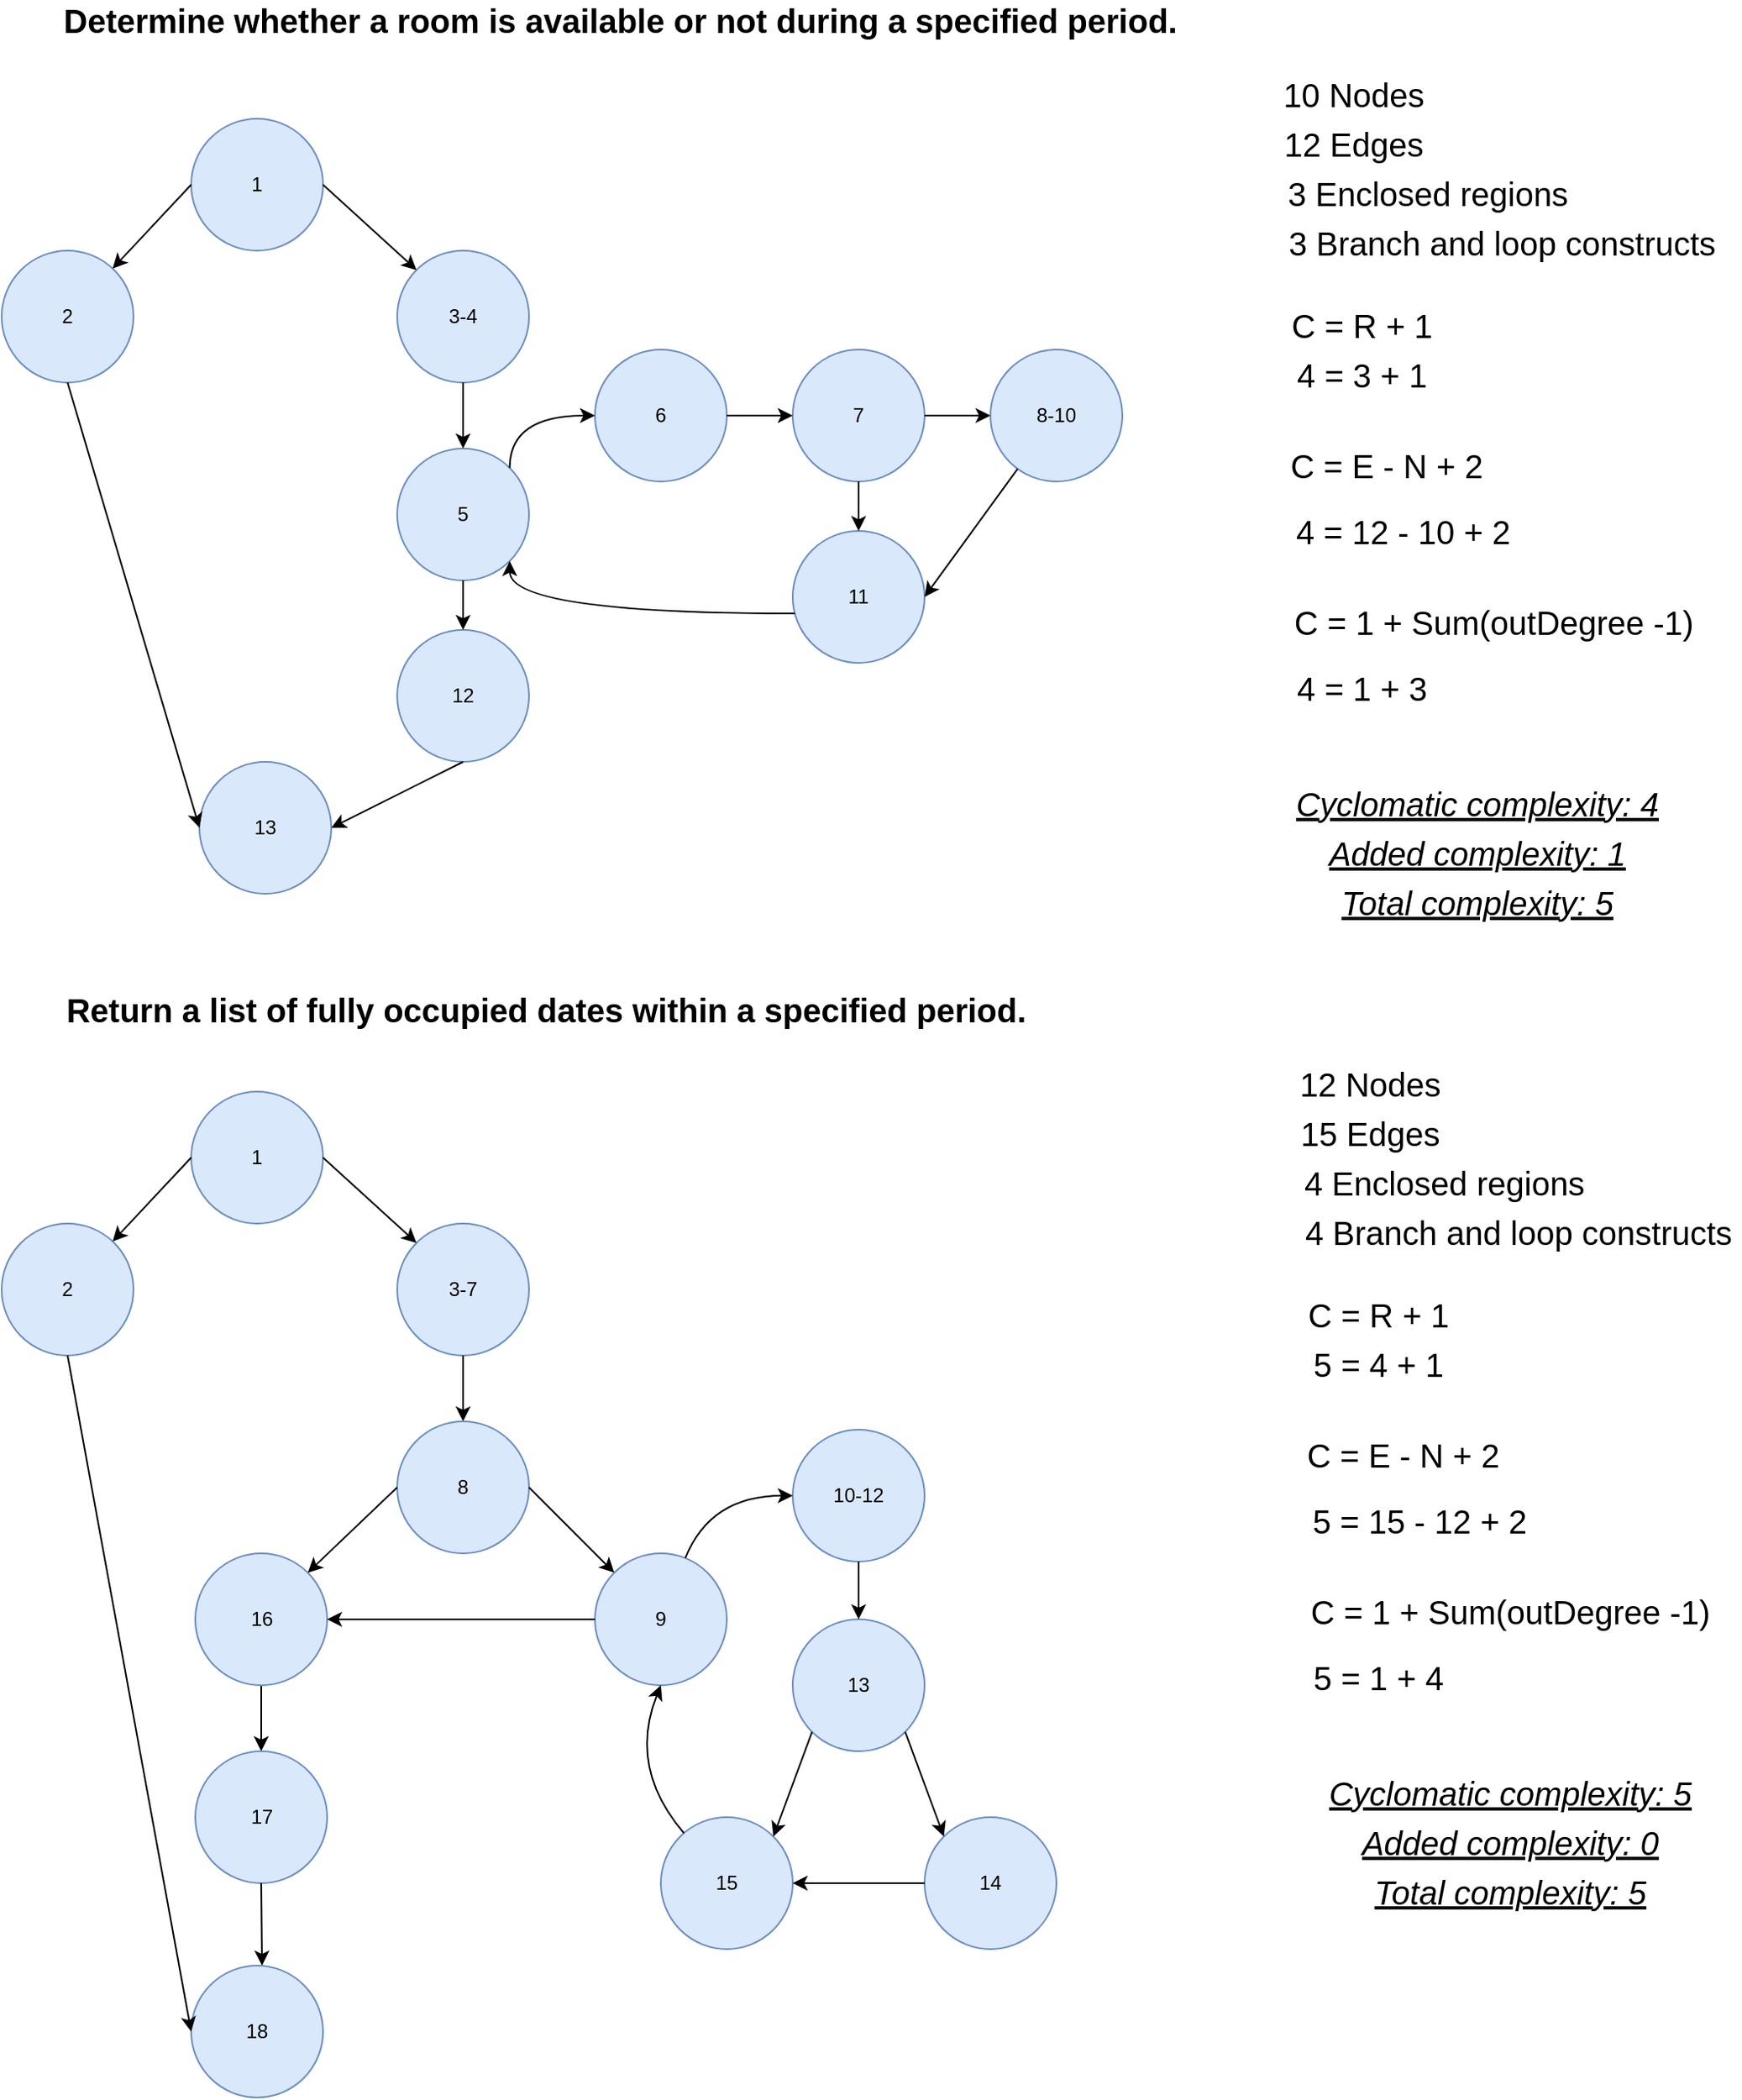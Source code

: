<mxfile version="15.8.3" type="device"><diagram id="lIXuhGy_UBxZb8Tt4jsy" name="Page-1"><mxGraphModel dx="997" dy="559" grid="1" gridSize="10" guides="1" tooltips="1" connect="1" arrows="1" fold="1" page="1" pageScale="1" pageWidth="1100" pageHeight="1400" math="0" shadow="0"><root><mxCell id="0"/><mxCell id="1" parent="0"/><mxCell id="aryTqLgKdSq_h3-HGxqu-1" value="1" style="ellipse;whiteSpace=wrap;html=1;aspect=fixed;fillColor=#dae8fc;strokeColor=#6c8ebf;" parent="1" vertex="1"><mxGeometry x="115" y="130" width="80" height="80" as="geometry"/></mxCell><mxCell id="aryTqLgKdSq_h3-HGxqu-2" value="2" style="ellipse;whiteSpace=wrap;html=1;aspect=fixed;fillColor=#dae8fc;strokeColor=#6c8ebf;" parent="1" vertex="1"><mxGeometry y="210" width="80" height="80" as="geometry"/></mxCell><mxCell id="aryTqLgKdSq_h3-HGxqu-4" value="3-4" style="ellipse;whiteSpace=wrap;html=1;aspect=fixed;fillColor=#dae8fc;strokeColor=#6c8ebf;" parent="1" vertex="1"><mxGeometry x="240" y="210" width="80" height="80" as="geometry"/></mxCell><mxCell id="aryTqLgKdSq_h3-HGxqu-6" value="6" style="ellipse;whiteSpace=wrap;html=1;aspect=fixed;fillColor=#dae8fc;strokeColor=#6c8ebf;" parent="1" vertex="1"><mxGeometry x="360" y="270" width="80" height="80" as="geometry"/></mxCell><mxCell id="aryTqLgKdSq_h3-HGxqu-8" value="5" style="ellipse;whiteSpace=wrap;html=1;aspect=fixed;fillColor=#dae8fc;strokeColor=#6c8ebf;" parent="1" vertex="1"><mxGeometry x="240" y="330" width="80" height="80" as="geometry"/></mxCell><mxCell id="aryTqLgKdSq_h3-HGxqu-11" value="12" style="ellipse;whiteSpace=wrap;html=1;aspect=fixed;fillColor=#dae8fc;strokeColor=#6c8ebf;" parent="1" vertex="1"><mxGeometry x="240" y="440" width="80" height="80" as="geometry"/></mxCell><mxCell id="aryTqLgKdSq_h3-HGxqu-14" value="" style="endArrow=classic;html=1;rounded=0;exitX=0;exitY=0.5;exitDx=0;exitDy=0;" parent="1" source="aryTqLgKdSq_h3-HGxqu-1" target="aryTqLgKdSq_h3-HGxqu-2" edge="1"><mxGeometry width="50" height="50" relative="1" as="geometry"><mxPoint x="20" y="180" as="sourcePoint"/><mxPoint x="70" y="130" as="targetPoint"/></mxGeometry></mxCell><mxCell id="aryTqLgKdSq_h3-HGxqu-15" value="" style="endArrow=classic;html=1;rounded=0;exitX=1;exitY=0.5;exitDx=0;exitDy=0;entryX=0;entryY=0;entryDx=0;entryDy=0;" parent="1" source="aryTqLgKdSq_h3-HGxqu-1" target="aryTqLgKdSq_h3-HGxqu-4" edge="1"><mxGeometry width="50" height="50" relative="1" as="geometry"><mxPoint x="125" y="180" as="sourcePoint"/><mxPoint x="77.358" y="230.819" as="targetPoint"/></mxGeometry></mxCell><mxCell id="aryTqLgKdSq_h3-HGxqu-16" value="" style="endArrow=classic;html=1;rounded=0;exitX=0.5;exitY=1;exitDx=0;exitDy=0;entryX=0.5;entryY=0;entryDx=0;entryDy=0;" parent="1" source="aryTqLgKdSq_h3-HGxqu-4" target="aryTqLgKdSq_h3-HGxqu-8" edge="1"><mxGeometry width="50" height="50" relative="1" as="geometry"><mxPoint x="205" y="180" as="sourcePoint"/><mxPoint x="261.716" y="231.716" as="targetPoint"/></mxGeometry></mxCell><mxCell id="aryTqLgKdSq_h3-HGxqu-20" value="" style="endArrow=classic;html=1;rounded=0;exitX=0.5;exitY=1;exitDx=0;exitDy=0;entryX=0.5;entryY=0;entryDx=0;entryDy=0;" parent="1" source="aryTqLgKdSq_h3-HGxqu-8" target="aryTqLgKdSq_h3-HGxqu-11" edge="1"><mxGeometry width="50" height="50" relative="1" as="geometry"><mxPoint x="290" y="300" as="sourcePoint"/><mxPoint x="290" y="340" as="targetPoint"/></mxGeometry></mxCell><mxCell id="aryTqLgKdSq_h3-HGxqu-21" value="" style="endArrow=classic;html=1;rounded=0;exitX=1;exitY=0;exitDx=0;exitDy=0;entryX=0;entryY=0.5;entryDx=0;entryDy=0;edgeStyle=orthogonalEdgeStyle;curved=1;" parent="1" source="aryTqLgKdSq_h3-HGxqu-8" target="aryTqLgKdSq_h3-HGxqu-6" edge="1"><mxGeometry width="50" height="50" relative="1" as="geometry"><mxPoint x="290" y="420" as="sourcePoint"/><mxPoint x="208.284" y="491.716" as="targetPoint"/><Array as="points"><mxPoint x="308" y="310"/></Array></mxGeometry></mxCell><mxCell id="aryTqLgKdSq_h3-HGxqu-22" value="7" style="ellipse;whiteSpace=wrap;html=1;aspect=fixed;fillColor=#dae8fc;strokeColor=#6c8ebf;" parent="1" vertex="1"><mxGeometry x="480" y="270" width="80" height="80" as="geometry"/></mxCell><mxCell id="aryTqLgKdSq_h3-HGxqu-23" value="" style="endArrow=classic;html=1;rounded=0;exitX=1;exitY=0.5;exitDx=0;exitDy=0;entryX=0;entryY=0.5;entryDx=0;entryDy=0;" parent="1" source="aryTqLgKdSq_h3-HGxqu-6" target="aryTqLgKdSq_h3-HGxqu-22" edge="1"><mxGeometry width="50" height="50" relative="1" as="geometry"><mxPoint x="330" y="440" as="sourcePoint"/><mxPoint x="410" y="320" as="targetPoint"/></mxGeometry></mxCell><mxCell id="aryTqLgKdSq_h3-HGxqu-24" value="8-10" style="ellipse;whiteSpace=wrap;html=1;aspect=fixed;fillColor=#dae8fc;strokeColor=#6c8ebf;" parent="1" vertex="1"><mxGeometry x="600" y="270" width="80" height="80" as="geometry"/></mxCell><mxCell id="aryTqLgKdSq_h3-HGxqu-25" value="11" style="ellipse;whiteSpace=wrap;html=1;aspect=fixed;fillColor=#dae8fc;strokeColor=#6c8ebf;" parent="1" vertex="1"><mxGeometry x="480" y="380" width="80" height="80" as="geometry"/></mxCell><mxCell id="aryTqLgKdSq_h3-HGxqu-26" value="" style="endArrow=classic;html=1;rounded=0;exitX=1;exitY=0.5;exitDx=0;exitDy=0;entryX=0;entryY=0.5;entryDx=0;entryDy=0;" parent="1" source="aryTqLgKdSq_h3-HGxqu-22" target="aryTqLgKdSq_h3-HGxqu-24" edge="1"><mxGeometry width="50" height="50" relative="1" as="geometry"><mxPoint x="450" y="360" as="sourcePoint"/><mxPoint x="520" y="390" as="targetPoint"/></mxGeometry></mxCell><mxCell id="aryTqLgKdSq_h3-HGxqu-28" value="" style="endArrow=classic;html=1;rounded=0;exitX=0.5;exitY=1;exitDx=0;exitDy=0;entryX=0.5;entryY=0;entryDx=0;entryDy=0;" parent="1" source="aryTqLgKdSq_h3-HGxqu-22" target="aryTqLgKdSq_h3-HGxqu-25" edge="1"><mxGeometry width="50" height="50" relative="1" as="geometry"><mxPoint x="530" y="360" as="sourcePoint"/><mxPoint x="530" y="400" as="targetPoint"/></mxGeometry></mxCell><mxCell id="aryTqLgKdSq_h3-HGxqu-29" value="" style="endArrow=classic;html=1;rounded=0;entryX=1;entryY=0.5;entryDx=0;entryDy=0;" parent="1" source="aryTqLgKdSq_h3-HGxqu-24" target="aryTqLgKdSq_h3-HGxqu-25" edge="1"><mxGeometry width="50" height="50" relative="1" as="geometry"><mxPoint x="501.716" y="348.284" as="sourcePoint"/><mxPoint x="438.284" y="411.716" as="targetPoint"/></mxGeometry></mxCell><mxCell id="aryTqLgKdSq_h3-HGxqu-30" value="13" style="ellipse;whiteSpace=wrap;html=1;aspect=fixed;fillColor=#dae8fc;strokeColor=#6c8ebf;" parent="1" vertex="1"><mxGeometry x="120" y="520" width="80" height="80" as="geometry"/></mxCell><mxCell id="aryTqLgKdSq_h3-HGxqu-31" value="" style="endArrow=classic;html=1;rounded=0;exitX=0.5;exitY=1;exitDx=0;exitDy=0;entryX=1;entryY=0.5;entryDx=0;entryDy=0;" parent="1" source="aryTqLgKdSq_h3-HGxqu-11" target="aryTqLgKdSq_h3-HGxqu-30" edge="1"><mxGeometry width="50" height="50" relative="1" as="geometry"><mxPoint x="250" y="380" as="sourcePoint"/><mxPoint x="205" y="380" as="targetPoint"/></mxGeometry></mxCell><mxCell id="aryTqLgKdSq_h3-HGxqu-32" value="" style="endArrow=classic;html=1;rounded=0;exitX=0.5;exitY=1;exitDx=0;exitDy=0;entryX=0;entryY=0.5;entryDx=0;entryDy=0;" parent="1" source="aryTqLgKdSq_h3-HGxqu-2" target="aryTqLgKdSq_h3-HGxqu-30" edge="1"><mxGeometry width="50" height="50" relative="1" as="geometry"><mxPoint x="125" y="180" as="sourcePoint"/><mxPoint x="77.358" y="230.819" as="targetPoint"/></mxGeometry></mxCell><mxCell id="aryTqLgKdSq_h3-HGxqu-33" value="&lt;font style=&quot;font-size: 20px&quot;&gt;&lt;b&gt;Determine whether a room is available or not during a specified period.&lt;/b&gt;&lt;/font&gt;" style="text;html=1;align=center;verticalAlign=middle;resizable=0;points=[];autosize=1;strokeColor=none;fillColor=none;" parent="1" vertex="1"><mxGeometry x="30" y="60" width="690" height="20" as="geometry"/></mxCell><mxCell id="aryTqLgKdSq_h3-HGxqu-34" value="&lt;font style=&quot;font-size: 20px&quot;&gt;&lt;b&gt;Return a list of fully occupied dates within a specified period.&lt;/b&gt;&lt;/font&gt;" style="text;html=1;align=center;verticalAlign=middle;resizable=0;points=[];autosize=1;strokeColor=none;fillColor=none;" parent="1" vertex="1"><mxGeometry x="30" y="660" width="600" height="20" as="geometry"/></mxCell><mxCell id="aryTqLgKdSq_h3-HGxqu-35" value="1" style="ellipse;whiteSpace=wrap;html=1;aspect=fixed;fillColor=#dae8fc;strokeColor=#6c8ebf;" parent="1" vertex="1"><mxGeometry x="115" y="720" width="80" height="80" as="geometry"/></mxCell><mxCell id="aryTqLgKdSq_h3-HGxqu-36" value="2" style="ellipse;whiteSpace=wrap;html=1;aspect=fixed;fillColor=#dae8fc;strokeColor=#6c8ebf;" parent="1" vertex="1"><mxGeometry y="800" width="80" height="80" as="geometry"/></mxCell><mxCell id="aryTqLgKdSq_h3-HGxqu-37" value="3-7" style="ellipse;whiteSpace=wrap;html=1;aspect=fixed;fillColor=#dae8fc;strokeColor=#6c8ebf;" parent="1" vertex="1"><mxGeometry x="240" y="800" width="80" height="80" as="geometry"/></mxCell><mxCell id="aryTqLgKdSq_h3-HGxqu-41" value="" style="endArrow=classic;html=1;rounded=0;exitX=0;exitY=0.5;exitDx=0;exitDy=0;" parent="1" source="aryTqLgKdSq_h3-HGxqu-35" target="aryTqLgKdSq_h3-HGxqu-36" edge="1"><mxGeometry width="50" height="50" relative="1" as="geometry"><mxPoint x="20" y="770" as="sourcePoint"/><mxPoint x="70" y="720" as="targetPoint"/></mxGeometry></mxCell><mxCell id="aryTqLgKdSq_h3-HGxqu-42" value="" style="endArrow=classic;html=1;rounded=0;exitX=1;exitY=0.5;exitDx=0;exitDy=0;entryX=0;entryY=0;entryDx=0;entryDy=0;" parent="1" source="aryTqLgKdSq_h3-HGxqu-35" target="aryTqLgKdSq_h3-HGxqu-37" edge="1"><mxGeometry width="50" height="50" relative="1" as="geometry"><mxPoint x="125" y="770" as="sourcePoint"/><mxPoint x="77.358" y="820.819" as="targetPoint"/></mxGeometry></mxCell><mxCell id="aryTqLgKdSq_h3-HGxqu-43" value="" style="endArrow=classic;html=1;rounded=0;exitX=0.5;exitY=1;exitDx=0;exitDy=0;entryX=0.5;entryY=0;entryDx=0;entryDy=0;" parent="1" source="aryTqLgKdSq_h3-HGxqu-37" target="aryTqLgKdSq_h3-HGxqu-57" edge="1"><mxGeometry width="50" height="50" relative="1" as="geometry"><mxPoint x="205" y="770" as="sourcePoint"/><mxPoint x="280" y="930" as="targetPoint"/></mxGeometry></mxCell><mxCell id="aryTqLgKdSq_h3-HGxqu-54" value="18" style="ellipse;whiteSpace=wrap;html=1;aspect=fixed;fillColor=#dae8fc;strokeColor=#6c8ebf;" parent="1" vertex="1"><mxGeometry x="115" y="1250" width="80" height="80" as="geometry"/></mxCell><mxCell id="aryTqLgKdSq_h3-HGxqu-55" value="" style="endArrow=classic;html=1;rounded=0;exitX=0.5;exitY=1;exitDx=0;exitDy=0;entryX=0.5;entryY=0;entryDx=0;entryDy=0;" parent="1" source="aryTqLgKdSq_h3-HGxqu-60" target="aryTqLgKdSq_h3-HGxqu-118" edge="1"><mxGeometry width="50" height="50" relative="1" as="geometry"><mxPoint x="157.5" y="1150" as="sourcePoint"/><mxPoint x="207.5" y="1120" as="targetPoint"/></mxGeometry></mxCell><mxCell id="aryTqLgKdSq_h3-HGxqu-56" value="" style="endArrow=classic;html=1;rounded=0;exitX=0.5;exitY=1;exitDx=0;exitDy=0;entryX=0;entryY=0.5;entryDx=0;entryDy=0;" parent="1" source="aryTqLgKdSq_h3-HGxqu-36" target="aryTqLgKdSq_h3-HGxqu-54" edge="1"><mxGeometry width="50" height="50" relative="1" as="geometry"><mxPoint x="125" y="770" as="sourcePoint"/><mxPoint x="77.358" y="820.819" as="targetPoint"/></mxGeometry></mxCell><mxCell id="aryTqLgKdSq_h3-HGxqu-57" value="8" style="ellipse;whiteSpace=wrap;html=1;aspect=fixed;fillColor=#dae8fc;strokeColor=#6c8ebf;" parent="1" vertex="1"><mxGeometry x="240" y="920" width="80" height="80" as="geometry"/></mxCell><mxCell id="aryTqLgKdSq_h3-HGxqu-58" value="9" style="ellipse;whiteSpace=wrap;html=1;aspect=fixed;fillColor=#dae8fc;strokeColor=#6c8ebf;" parent="1" vertex="1"><mxGeometry x="360" y="1000" width="80" height="80" as="geometry"/></mxCell><mxCell id="aryTqLgKdSq_h3-HGxqu-59" value="" style="endArrow=classic;html=1;rounded=0;exitX=1;exitY=0.5;exitDx=0;exitDy=0;entryX=0;entryY=0;entryDx=0;entryDy=0;" parent="1" source="aryTqLgKdSq_h3-HGxqu-57" target="aryTqLgKdSq_h3-HGxqu-58" edge="1"><mxGeometry width="50" height="50" relative="1" as="geometry"><mxPoint x="290" y="890" as="sourcePoint"/><mxPoint x="290" y="930" as="targetPoint"/></mxGeometry></mxCell><mxCell id="aryTqLgKdSq_h3-HGxqu-60" value="16" style="ellipse;whiteSpace=wrap;html=1;aspect=fixed;fillColor=#dae8fc;strokeColor=#6c8ebf;" parent="1" vertex="1"><mxGeometry x="117.5" y="1000" width="80" height="80" as="geometry"/></mxCell><mxCell id="aryTqLgKdSq_h3-HGxqu-61" value="" style="endArrow=classic;html=1;rounded=0;exitX=0;exitY=0.5;exitDx=0;exitDy=0;entryX=1;entryY=0;entryDx=0;entryDy=0;" parent="1" source="aryTqLgKdSq_h3-HGxqu-57" target="aryTqLgKdSq_h3-HGxqu-60" edge="1"><mxGeometry width="50" height="50" relative="1" as="geometry"><mxPoint x="207.5" y="920" as="sourcePoint"/><mxPoint x="264.216" y="971.716" as="targetPoint"/></mxGeometry></mxCell><mxCell id="aryTqLgKdSq_h3-HGxqu-63" value="10-12" style="ellipse;whiteSpace=wrap;html=1;aspect=fixed;fillColor=#dae8fc;strokeColor=#6c8ebf;" parent="1" vertex="1"><mxGeometry x="480" y="925" width="80" height="80" as="geometry"/></mxCell><mxCell id="aryTqLgKdSq_h3-HGxqu-66" value="13" style="ellipse;whiteSpace=wrap;html=1;aspect=fixed;fillColor=#dae8fc;strokeColor=#6c8ebf;" parent="1" vertex="1"><mxGeometry x="480" y="1040" width="80" height="80" as="geometry"/></mxCell><mxCell id="aryTqLgKdSq_h3-HGxqu-67" value="" style="endArrow=classic;html=1;rounded=0;exitX=0.5;exitY=1;exitDx=0;exitDy=0;entryX=0.5;entryY=0;entryDx=0;entryDy=0;" parent="1" source="aryTqLgKdSq_h3-HGxqu-63" target="aryTqLgKdSq_h3-HGxqu-66" edge="1"><mxGeometry width="50" height="50" relative="1" as="geometry"><mxPoint x="570" y="850" as="sourcePoint"/><mxPoint x="610" y="850" as="targetPoint"/></mxGeometry></mxCell><mxCell id="aryTqLgKdSq_h3-HGxqu-71" value="14" style="ellipse;whiteSpace=wrap;html=1;aspect=fixed;fillColor=#dae8fc;strokeColor=#6c8ebf;" parent="1" vertex="1"><mxGeometry x="560" y="1160" width="80" height="80" as="geometry"/></mxCell><mxCell id="aryTqLgKdSq_h3-HGxqu-78" value="10 Nodes" style="text;html=1;align=center;verticalAlign=middle;resizable=0;points=[];autosize=1;strokeColor=none;fillColor=none;fontSize=20;" parent="1" vertex="1"><mxGeometry x="770" y="100" width="100" height="30" as="geometry"/></mxCell><mxCell id="aryTqLgKdSq_h3-HGxqu-79" value="12 Edges" style="text;html=1;align=center;verticalAlign=middle;resizable=0;points=[];autosize=1;strokeColor=none;fillColor=none;fontSize=20;" parent="1" vertex="1"><mxGeometry x="770" y="130" width="100" height="30" as="geometry"/></mxCell><mxCell id="aryTqLgKdSq_h3-HGxqu-80" value="3 Enclosed regions" style="text;html=1;align=center;verticalAlign=middle;resizable=0;points=[];autosize=1;strokeColor=none;fillColor=none;fontSize=20;" parent="1" vertex="1"><mxGeometry x="770" y="160" width="190" height="30" as="geometry"/></mxCell><mxCell id="aryTqLgKdSq_h3-HGxqu-81" value="C = R + 1" style="text;html=1;align=center;verticalAlign=middle;resizable=0;points=[];autosize=1;strokeColor=none;fillColor=none;fontSize=20;" parent="1" vertex="1"><mxGeometry x="775" y="240" width="100" height="30" as="geometry"/></mxCell><mxCell id="aryTqLgKdSq_h3-HGxqu-83" value="4 = 3 + 1" style="text;html=1;align=center;verticalAlign=middle;resizable=0;points=[];autosize=1;strokeColor=none;fillColor=none;fontSize=20;" parent="1" vertex="1"><mxGeometry x="780" y="270" width="90" height="30" as="geometry"/></mxCell><mxCell id="aryTqLgKdSq_h3-HGxqu-84" value="C = E - N + 2" style="text;html=1;align=center;verticalAlign=middle;resizable=0;points=[];autosize=1;strokeColor=none;fillColor=none;fontSize=20;" parent="1" vertex="1"><mxGeometry x="775" y="325" width="130" height="30" as="geometry"/></mxCell><mxCell id="aryTqLgKdSq_h3-HGxqu-85" value="4 = 12 - 10 + 2" style="text;html=1;align=center;verticalAlign=middle;resizable=0;points=[];autosize=1;strokeColor=none;fillColor=none;fontSize=20;" parent="1" vertex="1"><mxGeometry x="775" y="365" width="150" height="30" as="geometry"/></mxCell><mxCell id="aryTqLgKdSq_h3-HGxqu-86" value="C = 1 + Sum(outDegree -1)" style="text;html=1;align=center;verticalAlign=middle;resizable=0;points=[];autosize=1;strokeColor=none;fillColor=none;fontSize=20;" parent="1" vertex="1"><mxGeometry x="775" y="420" width="260" height="30" as="geometry"/></mxCell><mxCell id="aryTqLgKdSq_h3-HGxqu-87" value="3 Branch and loop constructs" style="text;html=1;align=center;verticalAlign=middle;resizable=0;points=[];autosize=1;strokeColor=none;fillColor=none;fontSize=20;" parent="1" vertex="1"><mxGeometry x="775" y="190" width="270" height="30" as="geometry"/></mxCell><mxCell id="aryTqLgKdSq_h3-HGxqu-88" value="4 = 1 + 3" style="text;html=1;align=center;verticalAlign=middle;resizable=0;points=[];autosize=1;strokeColor=none;fillColor=none;fontSize=20;" parent="1" vertex="1"><mxGeometry x="780" y="460" width="90" height="30" as="geometry"/></mxCell><mxCell id="aryTqLgKdSq_h3-HGxqu-89" value="&lt;i&gt;&lt;u&gt;Added complexity: 1&lt;/u&gt;&lt;/i&gt;" style="text;html=1;align=center;verticalAlign=middle;resizable=0;points=[];autosize=1;strokeColor=none;fillColor=none;fontSize=20;" parent="1" vertex="1"><mxGeometry x="795" y="560" width="200" height="30" as="geometry"/></mxCell><mxCell id="aryTqLgKdSq_h3-HGxqu-90" value="12 Nodes" style="text;html=1;align=center;verticalAlign=middle;resizable=0;points=[];autosize=1;strokeColor=none;fillColor=none;fontSize=20;" parent="1" vertex="1"><mxGeometry x="780" y="700" width="100" height="30" as="geometry"/></mxCell><mxCell id="aryTqLgKdSq_h3-HGxqu-91" value="15 Edges" style="text;html=1;align=center;verticalAlign=middle;resizable=0;points=[];autosize=1;strokeColor=none;fillColor=none;fontSize=20;" parent="1" vertex="1"><mxGeometry x="780" y="730" width="100" height="30" as="geometry"/></mxCell><mxCell id="aryTqLgKdSq_h3-HGxqu-92" value="4 Enclosed regions" style="text;html=1;align=center;verticalAlign=middle;resizable=0;points=[];autosize=1;strokeColor=none;fillColor=none;fontSize=20;" parent="1" vertex="1"><mxGeometry x="780" y="760" width="190" height="30" as="geometry"/></mxCell><mxCell id="aryTqLgKdSq_h3-HGxqu-93" value="C = R + 1" style="text;html=1;align=center;verticalAlign=middle;resizable=0;points=[];autosize=1;strokeColor=none;fillColor=none;fontSize=20;" parent="1" vertex="1"><mxGeometry x="785" y="840" width="100" height="30" as="geometry"/></mxCell><mxCell id="aryTqLgKdSq_h3-HGxqu-94" value="5 = 4 + 1" style="text;html=1;align=center;verticalAlign=middle;resizable=0;points=[];autosize=1;strokeColor=none;fillColor=none;fontSize=20;" parent="1" vertex="1"><mxGeometry x="790" y="870" width="90" height="30" as="geometry"/></mxCell><mxCell id="aryTqLgKdSq_h3-HGxqu-95" value="C = E - N + 2" style="text;html=1;align=center;verticalAlign=middle;resizable=0;points=[];autosize=1;strokeColor=none;fillColor=none;fontSize=20;" parent="1" vertex="1"><mxGeometry x="785" y="925" width="130" height="30" as="geometry"/></mxCell><mxCell id="aryTqLgKdSq_h3-HGxqu-96" value="5 = 15 - 12 + 2" style="text;html=1;align=center;verticalAlign=middle;resizable=0;points=[];autosize=1;strokeColor=none;fillColor=none;fontSize=20;" parent="1" vertex="1"><mxGeometry x="785" y="965" width="150" height="30" as="geometry"/></mxCell><mxCell id="aryTqLgKdSq_h3-HGxqu-97" value="C = 1 + Sum(outDegree -1)" style="text;html=1;align=center;verticalAlign=middle;resizable=0;points=[];autosize=1;strokeColor=none;fillColor=none;fontSize=20;" parent="1" vertex="1"><mxGeometry x="785" y="1020" width="260" height="30" as="geometry"/></mxCell><mxCell id="aryTqLgKdSq_h3-HGxqu-98" value="4 Branch and loop constructs" style="text;html=1;align=center;verticalAlign=middle;resizable=0;points=[];autosize=1;strokeColor=none;fillColor=none;fontSize=20;" parent="1" vertex="1"><mxGeometry x="785" y="790" width="270" height="30" as="geometry"/></mxCell><mxCell id="aryTqLgKdSq_h3-HGxqu-99" value="5 = 1 + 4" style="text;html=1;align=center;verticalAlign=middle;resizable=0;points=[];autosize=1;strokeColor=none;fillColor=none;fontSize=20;" parent="1" vertex="1"><mxGeometry x="790" y="1060" width="90" height="30" as="geometry"/></mxCell><mxCell id="aryTqLgKdSq_h3-HGxqu-101" value="" style="endArrow=classic;html=1;rounded=0;entryX=1;entryY=1;entryDx=0;entryDy=0;edgeStyle=orthogonalEdgeStyle;curved=1;" parent="1" source="aryTqLgKdSq_h3-HGxqu-25" target="aryTqLgKdSq_h3-HGxqu-8" edge="1"><mxGeometry width="50" height="50" relative="1" as="geometry"><mxPoint x="318.284" y="351.716" as="sourcePoint"/><mxPoint x="370" y="320" as="targetPoint"/><Array as="points"><mxPoint x="308" y="430"/></Array></mxGeometry></mxCell><mxCell id="aryTqLgKdSq_h3-HGxqu-108" value="" style="endArrow=classic;html=1;rounded=0;fontSize=20;curved=1;entryX=0;entryY=0;entryDx=0;entryDy=0;exitX=1;exitY=1;exitDx=0;exitDy=0;" parent="1" source="aryTqLgKdSq_h3-HGxqu-66" target="aryTqLgKdSq_h3-HGxqu-71" edge="1"><mxGeometry width="50" height="50" relative="1" as="geometry"><mxPoint x="470" y="1030" as="sourcePoint"/><mxPoint x="520" y="980" as="targetPoint"/></mxGeometry></mxCell><mxCell id="aryTqLgKdSq_h3-HGxqu-110" value="15" style="ellipse;whiteSpace=wrap;html=1;aspect=fixed;fillColor=#dae8fc;strokeColor=#6c8ebf;" parent="1" vertex="1"><mxGeometry x="400" y="1160" width="80" height="80" as="geometry"/></mxCell><mxCell id="aryTqLgKdSq_h3-HGxqu-111" value="" style="endArrow=classic;html=1;rounded=0;fontSize=20;curved=1;entryX=1;entryY=0.5;entryDx=0;entryDy=0;exitX=0;exitY=0.5;exitDx=0;exitDy=0;" parent="1" source="aryTqLgKdSq_h3-HGxqu-71" target="aryTqLgKdSq_h3-HGxqu-110" edge="1"><mxGeometry width="50" height="50" relative="1" as="geometry"><mxPoint x="558.284" y="1118.284" as="sourcePoint"/><mxPoint x="581.716" y="1181.716" as="targetPoint"/></mxGeometry></mxCell><mxCell id="aryTqLgKdSq_h3-HGxqu-112" value="" style="endArrow=classic;html=1;rounded=0;fontSize=20;curved=1;entryX=1;entryY=0;entryDx=0;entryDy=0;exitX=0;exitY=1;exitDx=0;exitDy=0;" parent="1" source="aryTqLgKdSq_h3-HGxqu-66" target="aryTqLgKdSq_h3-HGxqu-110" edge="1"><mxGeometry width="50" height="50" relative="1" as="geometry"><mxPoint x="570" y="1210" as="sourcePoint"/><mxPoint x="490" y="1210" as="targetPoint"/></mxGeometry></mxCell><mxCell id="aryTqLgKdSq_h3-HGxqu-114" value="" style="endArrow=classic;html=1;rounded=0;fontSize=20;curved=1;entryX=0.5;entryY=1;entryDx=0;entryDy=0;" parent="1" source="aryTqLgKdSq_h3-HGxqu-110" target="aryTqLgKdSq_h3-HGxqu-58" edge="1"><mxGeometry width="50" height="50" relative="1" as="geometry"><mxPoint x="501.716" y="1118.284" as="sourcePoint"/><mxPoint x="478.284" y="1181.716" as="targetPoint"/><Array as="points"><mxPoint x="380" y="1130"/></Array></mxGeometry></mxCell><mxCell id="aryTqLgKdSq_h3-HGxqu-116" value="" style="endArrow=classic;html=1;rounded=0;fontSize=20;curved=1;entryX=0;entryY=0.5;entryDx=0;entryDy=0;" parent="1" source="aryTqLgKdSq_h3-HGxqu-58" target="aryTqLgKdSq_h3-HGxqu-63" edge="1"><mxGeometry width="50" height="50" relative="1" as="geometry"><mxPoint x="570" y="1210" as="sourcePoint"/><mxPoint x="490" y="1210" as="targetPoint"/><Array as="points"><mxPoint x="430" y="965"/></Array></mxGeometry></mxCell><mxCell id="aryTqLgKdSq_h3-HGxqu-117" value="" style="endArrow=classic;html=1;rounded=0;exitX=0;exitY=0.5;exitDx=0;exitDy=0;entryX=1;entryY=0.5;entryDx=0;entryDy=0;" parent="1" source="aryTqLgKdSq_h3-HGxqu-58" target="aryTqLgKdSq_h3-HGxqu-60" edge="1"><mxGeometry width="50" height="50" relative="1" as="geometry"><mxPoint x="330" y="970" as="sourcePoint"/><mxPoint x="381.716" y="1021.716" as="targetPoint"/></mxGeometry></mxCell><mxCell id="aryTqLgKdSq_h3-HGxqu-118" value="17" style="ellipse;whiteSpace=wrap;html=1;aspect=fixed;fillColor=#dae8fc;strokeColor=#6c8ebf;" parent="1" vertex="1"><mxGeometry x="117.5" y="1120" width="80" height="80" as="geometry"/></mxCell><mxCell id="aryTqLgKdSq_h3-HGxqu-119" value="" style="endArrow=classic;html=1;rounded=0;exitX=0.5;exitY=1;exitDx=0;exitDy=0;" parent="1" source="aryTqLgKdSq_h3-HGxqu-118" edge="1"><mxGeometry width="50" height="50" relative="1" as="geometry"><mxPoint x="155" y="1190" as="sourcePoint"/><mxPoint x="158" y="1250" as="targetPoint"/></mxGeometry></mxCell><mxCell id="FIfSKXhhwyCefIqRfH4J-1" value="&lt;i&gt;&lt;u&gt;Cyclomatic complexity: 4&lt;/u&gt;&lt;/i&gt;" style="text;html=1;align=center;verticalAlign=middle;resizable=0;points=[];autosize=1;strokeColor=none;fillColor=none;fontSize=20;" vertex="1" parent="1"><mxGeometry x="775" y="530" width="240" height="30" as="geometry"/></mxCell><mxCell id="FIfSKXhhwyCefIqRfH4J-2" value="&lt;i&gt;&lt;u&gt;Total complexity: 5&lt;/u&gt;&lt;/i&gt;" style="text;html=1;align=center;verticalAlign=middle;resizable=0;points=[];autosize=1;strokeColor=none;fillColor=none;fontSize=20;" vertex="1" parent="1"><mxGeometry x="805" y="590" width="180" height="30" as="geometry"/></mxCell><mxCell id="FIfSKXhhwyCefIqRfH4J-3" value="&lt;i&gt;&lt;u&gt;Added complexity: 0&lt;/u&gt;&lt;/i&gt;" style="text;html=1;align=center;verticalAlign=middle;resizable=0;points=[];autosize=1;strokeColor=none;fillColor=none;fontSize=20;" vertex="1" parent="1"><mxGeometry x="815" y="1160" width="200" height="30" as="geometry"/></mxCell><mxCell id="FIfSKXhhwyCefIqRfH4J-4" value="&lt;i&gt;&lt;u&gt;Cyclomatic complexity: 5&lt;/u&gt;&lt;/i&gt;" style="text;html=1;align=center;verticalAlign=middle;resizable=0;points=[];autosize=1;strokeColor=none;fillColor=none;fontSize=20;" vertex="1" parent="1"><mxGeometry x="795" y="1130" width="240" height="30" as="geometry"/></mxCell><mxCell id="FIfSKXhhwyCefIqRfH4J-5" value="&lt;i&gt;&lt;u&gt;Total complexity: 5&lt;/u&gt;&lt;/i&gt;" style="text;html=1;align=center;verticalAlign=middle;resizable=0;points=[];autosize=1;strokeColor=none;fillColor=none;fontSize=20;" vertex="1" parent="1"><mxGeometry x="825" y="1190" width="180" height="30" as="geometry"/></mxCell></root></mxGraphModel></diagram></mxfile>